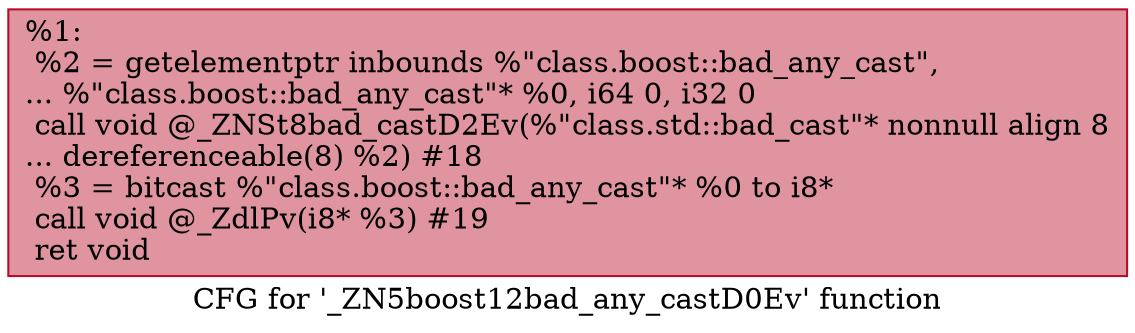digraph "CFG for '_ZN5boost12bad_any_castD0Ev' function" {
	label="CFG for '_ZN5boost12bad_any_castD0Ev' function";

	Node0x5594cc44f010 [shape=record,color="#b70d28ff", style=filled, fillcolor="#b70d2870",label="{%1:\l  %2 = getelementptr inbounds %\"class.boost::bad_any_cast\",\l... %\"class.boost::bad_any_cast\"* %0, i64 0, i32 0\l  call void @_ZNSt8bad_castD2Ev(%\"class.std::bad_cast\"* nonnull align 8\l... dereferenceable(8) %2) #18\l  %3 = bitcast %\"class.boost::bad_any_cast\"* %0 to i8*\l  call void @_ZdlPv(i8* %3) #19\l  ret void\l}"];
}
